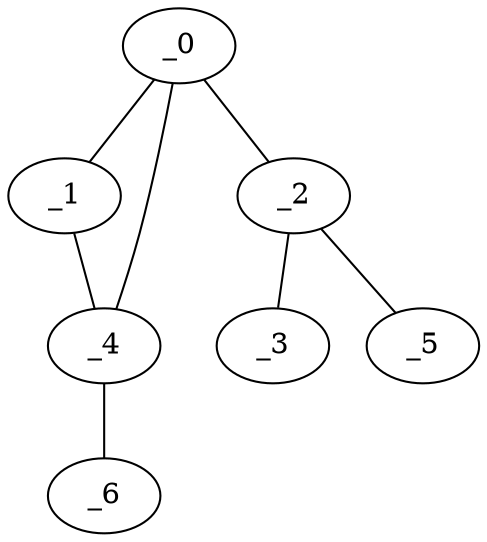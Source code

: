 graph FP1_0118 {
	_0	 [x="0.508307",
		y="2.95057"];
	_1	 [x="0.85623",
		y="0.830727"];
	_0 -- _1;
	_2	 [x="0.52",
		y="1.77"];
	_0 -- _2;
	_4	 [x="2.1",
		y="2.78"];
	_0 -- _4;
	_1 -- _4;
	_3	 [x="1.05687",
		y="2.19679"];
	_2 -- _3;
	_5	 [x="0.641369",
		y="2.78633"];
	_2 -- _5;
	_6	 [x="1.57413",
		y="0.323169"];
	_4 -- _6;
}
